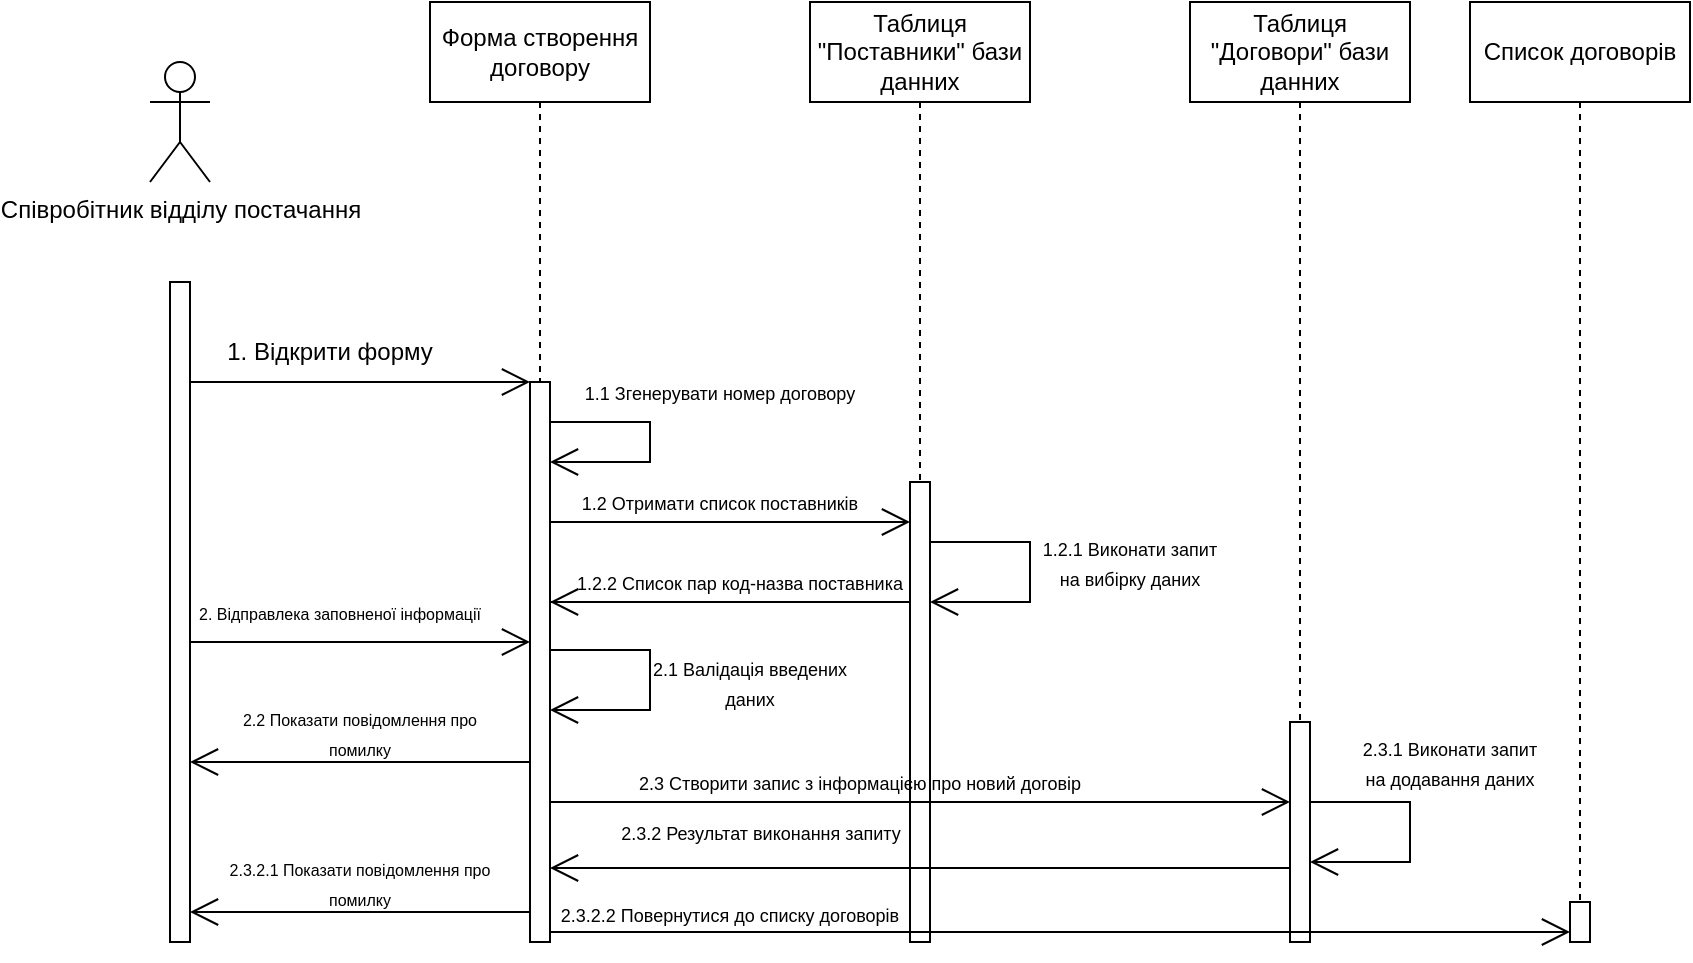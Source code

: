 <mxfile version="21.2.1" type="device">
  <diagram name="Страница 1" id="jExPNK9coFjyAaGyHoYG">
    <mxGraphModel dx="1076" dy="334" grid="1" gridSize="10" guides="1" tooltips="1" connect="1" arrows="1" fold="1" page="1" pageScale="1" pageWidth="827" pageHeight="1169" math="0" shadow="0">
      <root>
        <mxCell id="0" />
        <mxCell id="1" parent="0" />
        <mxCell id="1t0jgZ_QZ0gR7xcOCou2-1" value="" style="html=1;points=[];perimeter=orthogonalPerimeter;outlineConnect=0;targetShapes=umlLifeline;portConstraint=eastwest;newEdgeStyle={&quot;edgeStyle&quot;:&quot;elbowEdgeStyle&quot;,&quot;elbow&quot;:&quot;vertical&quot;,&quot;curved&quot;:0,&quot;rounded&quot;:0};" parent="1" vertex="1">
          <mxGeometry x="60" y="300" width="10" height="330" as="geometry" />
        </mxCell>
        <mxCell id="1t0jgZ_QZ0gR7xcOCou2-2" value="Співробітник відділу постачання" style="shape=umlActor;verticalLabelPosition=bottom;verticalAlign=top;html=1;" parent="1" vertex="1">
          <mxGeometry x="50" y="190" width="30" height="60" as="geometry" />
        </mxCell>
        <mxCell id="1t0jgZ_QZ0gR7xcOCou2-3" value="" style="html=1;points=[];perimeter=orthogonalPerimeter;outlineConnect=0;targetShapes=umlLifeline;portConstraint=eastwest;newEdgeStyle={&quot;edgeStyle&quot;:&quot;elbowEdgeStyle&quot;,&quot;elbow&quot;:&quot;vertical&quot;,&quot;curved&quot;:0,&quot;rounded&quot;:0};" parent="1" vertex="1">
          <mxGeometry x="240" y="350" width="10" height="280" as="geometry" />
        </mxCell>
        <mxCell id="1t0jgZ_QZ0gR7xcOCou2-4" value="" style="html=1;points=[];perimeter=orthogonalPerimeter;outlineConnect=0;targetShapes=umlLifeline;portConstraint=eastwest;newEdgeStyle={&quot;edgeStyle&quot;:&quot;elbowEdgeStyle&quot;,&quot;elbow&quot;:&quot;vertical&quot;,&quot;curved&quot;:0,&quot;rounded&quot;:0};" parent="1" vertex="1">
          <mxGeometry x="430" y="400" width="10" height="230" as="geometry" />
        </mxCell>
        <mxCell id="1t0jgZ_QZ0gR7xcOCou2-5" value="" style="html=1;points=[];perimeter=orthogonalPerimeter;outlineConnect=0;targetShapes=umlLifeline;portConstraint=eastwest;newEdgeStyle={&quot;edgeStyle&quot;:&quot;elbowEdgeStyle&quot;,&quot;elbow&quot;:&quot;vertical&quot;,&quot;curved&quot;:0,&quot;rounded&quot;:0};" parent="1" vertex="1">
          <mxGeometry x="620" y="520" width="10" height="110" as="geometry" />
        </mxCell>
        <mxCell id="1t0jgZ_QZ0gR7xcOCou2-6" value="" style="html=1;points=[];perimeter=orthogonalPerimeter;outlineConnect=0;targetShapes=umlLifeline;portConstraint=eastwest;newEdgeStyle={&quot;edgeStyle&quot;:&quot;elbowEdgeStyle&quot;,&quot;elbow&quot;:&quot;vertical&quot;,&quot;curved&quot;:0,&quot;rounded&quot;:0};" parent="1" vertex="1">
          <mxGeometry x="760" y="610" width="10" height="20" as="geometry" />
        </mxCell>
        <mxCell id="1t0jgZ_QZ0gR7xcOCou2-7" value="Форма створення договору" style="html=1;whiteSpace=wrap;" parent="1" vertex="1">
          <mxGeometry x="190" y="160" width="110" height="50" as="geometry" />
        </mxCell>
        <mxCell id="1t0jgZ_QZ0gR7xcOCou2-9" value="" style="endArrow=none;dashed=1;html=1;rounded=0;exitX=0.5;exitY=1;exitDx=0;exitDy=0;" parent="1" source="1t0jgZ_QZ0gR7xcOCou2-7" target="1t0jgZ_QZ0gR7xcOCou2-3" edge="1">
          <mxGeometry width="50" height="50" relative="1" as="geometry">
            <mxPoint x="240" y="310" as="sourcePoint" />
            <mxPoint x="290" y="260" as="targetPoint" />
          </mxGeometry>
        </mxCell>
        <mxCell id="1t0jgZ_QZ0gR7xcOCou2-11" value="Таблиця &quot;Поставники&quot; бази данних" style="html=1;whiteSpace=wrap;" parent="1" vertex="1">
          <mxGeometry x="380" y="160" width="110" height="50" as="geometry" />
        </mxCell>
        <mxCell id="1t0jgZ_QZ0gR7xcOCou2-12" value="" style="endArrow=none;dashed=1;html=1;rounded=0;exitX=0.5;exitY=1;exitDx=0;exitDy=0;" parent="1" source="1t0jgZ_QZ0gR7xcOCou2-11" target="1t0jgZ_QZ0gR7xcOCou2-4" edge="1">
          <mxGeometry width="50" height="50" relative="1" as="geometry">
            <mxPoint x="430" y="310" as="sourcePoint" />
            <mxPoint x="435" y="350" as="targetPoint" />
          </mxGeometry>
        </mxCell>
        <mxCell id="1t0jgZ_QZ0gR7xcOCou2-13" value="Таблиця &quot;Договори&quot; бази данних" style="html=1;whiteSpace=wrap;" parent="1" vertex="1">
          <mxGeometry x="570" y="160" width="110" height="50" as="geometry" />
        </mxCell>
        <mxCell id="1t0jgZ_QZ0gR7xcOCou2-14" value="" style="endArrow=none;dashed=1;html=1;rounded=0;exitX=0.5;exitY=1;exitDx=0;exitDy=0;" parent="1" source="1t0jgZ_QZ0gR7xcOCou2-13" target="1t0jgZ_QZ0gR7xcOCou2-5" edge="1">
          <mxGeometry width="50" height="50" relative="1" as="geometry">
            <mxPoint x="620" y="310" as="sourcePoint" />
            <mxPoint x="625" y="400" as="targetPoint" />
          </mxGeometry>
        </mxCell>
        <mxCell id="1t0jgZ_QZ0gR7xcOCou2-15" value="Список договорів" style="html=1;whiteSpace=wrap;" parent="1" vertex="1">
          <mxGeometry x="710" y="160" width="110" height="50" as="geometry" />
        </mxCell>
        <mxCell id="1t0jgZ_QZ0gR7xcOCou2-16" value="" style="endArrow=none;dashed=1;html=1;rounded=0;exitX=0.5;exitY=1;exitDx=0;exitDy=0;" parent="1" source="1t0jgZ_QZ0gR7xcOCou2-15" target="1t0jgZ_QZ0gR7xcOCou2-6" edge="1">
          <mxGeometry width="50" height="50" relative="1" as="geometry">
            <mxPoint x="760" y="310" as="sourcePoint" />
            <mxPoint x="765" y="400" as="targetPoint" />
          </mxGeometry>
        </mxCell>
        <mxCell id="1t0jgZ_QZ0gR7xcOCou2-18" value="" style="endArrow=open;endFill=1;endSize=12;html=1;rounded=0;" parent="1" source="1t0jgZ_QZ0gR7xcOCou2-1" target="1t0jgZ_QZ0gR7xcOCou2-3" edge="1">
          <mxGeometry width="160" relative="1" as="geometry">
            <mxPoint x="70" y="380" as="sourcePoint" />
            <mxPoint x="220" y="380" as="targetPoint" />
            <Array as="points">
              <mxPoint x="140" y="350" />
            </Array>
          </mxGeometry>
        </mxCell>
        <mxCell id="1t0jgZ_QZ0gR7xcOCou2-19" value="1. Відкрити форму" style="text;html=1;strokeColor=none;fillColor=none;align=center;verticalAlign=middle;whiteSpace=wrap;rounded=0;" parent="1" vertex="1">
          <mxGeometry x="70" y="320" width="140" height="30" as="geometry" />
        </mxCell>
        <mxCell id="1t0jgZ_QZ0gR7xcOCou2-20" value="" style="endArrow=open;endFill=1;endSize=12;html=1;rounded=0;" parent="1" target="1t0jgZ_QZ0gR7xcOCou2-3" edge="1">
          <mxGeometry width="160" relative="1" as="geometry">
            <mxPoint x="250" y="370" as="sourcePoint" />
            <mxPoint x="340" y="420" as="targetPoint" />
            <Array as="points">
              <mxPoint x="300" y="370" />
              <mxPoint x="300" y="390" />
              <mxPoint x="280" y="390" />
            </Array>
          </mxGeometry>
        </mxCell>
        <mxCell id="1t0jgZ_QZ0gR7xcOCou2-21" value="" style="endArrow=open;endFill=1;endSize=12;html=1;rounded=0;" parent="1" edge="1">
          <mxGeometry width="160" relative="1" as="geometry">
            <mxPoint x="70" y="480" as="sourcePoint" />
            <mxPoint x="240" y="480" as="targetPoint" />
            <Array as="points">
              <mxPoint x="140" y="480" />
            </Array>
          </mxGeometry>
        </mxCell>
        <mxCell id="1t0jgZ_QZ0gR7xcOCou2-22" value="&lt;font style=&quot;font-size: 8px;&quot;&gt;2. Відправлека заповненої інформації&lt;/font&gt;" style="text;html=1;strokeColor=none;fillColor=none;align=center;verticalAlign=middle;whiteSpace=wrap;rounded=0;" parent="1" vertex="1">
          <mxGeometry x="70" y="450" width="150" height="30" as="geometry" />
        </mxCell>
        <mxCell id="1t0jgZ_QZ0gR7xcOCou2-23" value="" style="endArrow=open;endFill=1;endSize=12;html=1;rounded=0;" parent="1" edge="1">
          <mxGeometry width="160" relative="1" as="geometry">
            <mxPoint x="440" y="430" as="sourcePoint" />
            <mxPoint x="440" y="460" as="targetPoint" />
            <Array as="points">
              <mxPoint x="490" y="430" />
              <mxPoint x="490" y="460" />
            </Array>
          </mxGeometry>
        </mxCell>
        <mxCell id="1t0jgZ_QZ0gR7xcOCou2-24" value="" style="endArrow=open;endFill=1;endSize=12;html=1;rounded=0;" parent="1" source="1t0jgZ_QZ0gR7xcOCou2-3" edge="1">
          <mxGeometry width="160" relative="1" as="geometry">
            <mxPoint x="300" y="420" as="sourcePoint" />
            <mxPoint x="430" y="420" as="targetPoint" />
          </mxGeometry>
        </mxCell>
        <mxCell id="1t0jgZ_QZ0gR7xcOCou2-26" value="&lt;font style=&quot;font-size: 9px;&quot;&gt;1.1 Згенерувати номер договору&lt;/font&gt;" style="text;html=1;strokeColor=none;fillColor=none;align=center;verticalAlign=middle;whiteSpace=wrap;rounded=0;" parent="1" vertex="1">
          <mxGeometry x="250" y="340" width="170" height="30" as="geometry" />
        </mxCell>
        <mxCell id="1t0jgZ_QZ0gR7xcOCou2-27" value="&lt;font style=&quot;font-size: 9px;&quot;&gt;1.2 Отримати список поставників&lt;/font&gt;" style="text;html=1;strokeColor=none;fillColor=none;align=center;verticalAlign=middle;whiteSpace=wrap;rounded=0;" parent="1" vertex="1">
          <mxGeometry x="250" y="400" width="170" height="20" as="geometry" />
        </mxCell>
        <mxCell id="1t0jgZ_QZ0gR7xcOCou2-28" value="" style="endArrow=open;endFill=1;endSize=12;html=1;rounded=0;" parent="1" edge="1">
          <mxGeometry width="160" relative="1" as="geometry">
            <mxPoint x="250" y="484" as="sourcePoint" />
            <mxPoint x="250" y="514" as="targetPoint" />
            <Array as="points">
              <mxPoint x="300" y="484" />
              <mxPoint x="300" y="514" />
            </Array>
          </mxGeometry>
        </mxCell>
        <mxCell id="nUIhK4x8enayX2qYagXD-1" value="" style="endArrow=open;endFill=1;endSize=12;html=1;rounded=0;" edge="1" parent="1" source="1t0jgZ_QZ0gR7xcOCou2-3" target="1t0jgZ_QZ0gR7xcOCou2-1">
          <mxGeometry width="160" relative="1" as="geometry">
            <mxPoint x="70" y="540" as="sourcePoint" />
            <mxPoint x="240" y="540" as="targetPoint" />
            <Array as="points">
              <mxPoint x="140" y="540" />
            </Array>
          </mxGeometry>
        </mxCell>
        <mxCell id="nUIhK4x8enayX2qYagXD-2" value="&lt;font style=&quot;font-size: 8px;&quot;&gt;2.2 Показати повідомлення про помилку&lt;/font&gt;" style="text;html=1;strokeColor=none;fillColor=none;align=center;verticalAlign=middle;whiteSpace=wrap;rounded=0;" vertex="1" parent="1">
          <mxGeometry x="80" y="510" width="150" height="30" as="geometry" />
        </mxCell>
        <mxCell id="nUIhK4x8enayX2qYagXD-3" value="" style="endArrow=open;endFill=1;endSize=12;html=1;rounded=0;" edge="1" parent="1">
          <mxGeometry width="160" relative="1" as="geometry">
            <mxPoint x="240" y="615" as="sourcePoint" />
            <mxPoint x="70" y="615" as="targetPoint" />
            <Array as="points">
              <mxPoint x="140" y="615" />
            </Array>
          </mxGeometry>
        </mxCell>
        <mxCell id="nUIhK4x8enayX2qYagXD-4" value="&lt;font style=&quot;font-size: 8px;&quot;&gt;2.3.2.1 Показати повідомлення про помилку&lt;/font&gt;" style="text;html=1;strokeColor=none;fillColor=none;align=center;verticalAlign=middle;whiteSpace=wrap;rounded=0;" vertex="1" parent="1">
          <mxGeometry x="80" y="585" width="150" height="30" as="geometry" />
        </mxCell>
        <mxCell id="nUIhK4x8enayX2qYagXD-6" value="" style="endArrow=open;endFill=1;endSize=12;html=1;rounded=0;" edge="1" parent="1" target="1t0jgZ_QZ0gR7xcOCou2-3">
          <mxGeometry width="160" relative="1" as="geometry">
            <mxPoint x="250" y="460" as="sourcePoint" />
            <mxPoint x="430" y="460" as="targetPoint" />
            <Array as="points">
              <mxPoint x="430" y="460" />
            </Array>
          </mxGeometry>
        </mxCell>
        <mxCell id="nUIhK4x8enayX2qYagXD-7" value="&lt;font style=&quot;font-size: 9px;&quot;&gt;1.2.2 Список пар код-назва поставника&lt;/font&gt;" style="text;html=1;strokeColor=none;fillColor=none;align=center;verticalAlign=middle;whiteSpace=wrap;rounded=0;" vertex="1" parent="1">
          <mxGeometry x="260" y="440" width="170" height="20" as="geometry" />
        </mxCell>
        <mxCell id="nUIhK4x8enayX2qYagXD-9" value="&lt;font style=&quot;font-size: 9px;&quot;&gt;1.2.1 Виконати запит на вибірку даних&lt;/font&gt;" style="text;html=1;strokeColor=none;fillColor=none;align=center;verticalAlign=middle;whiteSpace=wrap;rounded=0;" vertex="1" parent="1">
          <mxGeometry x="490" y="430" width="100" height="20" as="geometry" />
        </mxCell>
        <mxCell id="nUIhK4x8enayX2qYagXD-10" value="&lt;font style=&quot;font-size: 9px;&quot;&gt;2.1 Валідація введених даних&lt;/font&gt;" style="text;html=1;strokeColor=none;fillColor=none;align=center;verticalAlign=middle;whiteSpace=wrap;rounded=0;" vertex="1" parent="1">
          <mxGeometry x="300" y="490" width="100" height="20" as="geometry" />
        </mxCell>
        <mxCell id="nUIhK4x8enayX2qYagXD-11" value="" style="endArrow=open;endFill=1;endSize=12;html=1;rounded=0;" edge="1" parent="1" target="1t0jgZ_QZ0gR7xcOCou2-5">
          <mxGeometry width="160" relative="1" as="geometry">
            <mxPoint x="250" y="560" as="sourcePoint" />
            <mxPoint x="430" y="560" as="targetPoint" />
          </mxGeometry>
        </mxCell>
        <mxCell id="nUIhK4x8enayX2qYagXD-12" value="&lt;font style=&quot;font-size: 9px;&quot;&gt;2.3 Створити запис з інформацією про новий договір&lt;/font&gt;" style="text;html=1;strokeColor=none;fillColor=none;align=center;verticalAlign=middle;whiteSpace=wrap;rounded=0;" vertex="1" parent="1">
          <mxGeometry x="250" y="540" width="310" height="20" as="geometry" />
        </mxCell>
        <mxCell id="nUIhK4x8enayX2qYagXD-13" value="" style="endArrow=open;endFill=1;endSize=12;html=1;rounded=0;" edge="1" parent="1">
          <mxGeometry width="160" relative="1" as="geometry">
            <mxPoint x="630" y="560" as="sourcePoint" />
            <mxPoint x="630" y="590" as="targetPoint" />
            <Array as="points">
              <mxPoint x="680" y="560" />
              <mxPoint x="680" y="590" />
            </Array>
          </mxGeometry>
        </mxCell>
        <mxCell id="nUIhK4x8enayX2qYagXD-14" value="&lt;font style=&quot;font-size: 9px;&quot;&gt;2.3.1 Виконати запит на додавання даних&lt;/font&gt;" style="text;html=1;strokeColor=none;fillColor=none;align=center;verticalAlign=middle;whiteSpace=wrap;rounded=0;" vertex="1" parent="1">
          <mxGeometry x="650" y="530" width="100" height="20" as="geometry" />
        </mxCell>
        <mxCell id="nUIhK4x8enayX2qYagXD-15" value="" style="endArrow=open;endFill=1;endSize=12;html=1;rounded=0;" edge="1" parent="1">
          <mxGeometry width="160" relative="1" as="geometry">
            <mxPoint x="620" y="593" as="sourcePoint" />
            <mxPoint x="250" y="593" as="targetPoint" />
            <Array as="points">
              <mxPoint x="460" y="593" />
              <mxPoint x="320" y="593" />
              <mxPoint x="300" y="593" />
            </Array>
          </mxGeometry>
        </mxCell>
        <mxCell id="nUIhK4x8enayX2qYagXD-16" value="&lt;font style=&quot;font-size: 9px;&quot;&gt;2.3.2 Результат виконання запиту&lt;/font&gt;" style="text;html=1;strokeColor=none;fillColor=none;align=center;verticalAlign=middle;whiteSpace=wrap;rounded=0;" vertex="1" parent="1">
          <mxGeometry x="260" y="565" width="191" height="20" as="geometry" />
        </mxCell>
        <mxCell id="nUIhK4x8enayX2qYagXD-17" value="" style="endArrow=open;endFill=1;endSize=12;html=1;rounded=0;" edge="1" parent="1" target="1t0jgZ_QZ0gR7xcOCou2-6">
          <mxGeometry width="160" relative="1" as="geometry">
            <mxPoint x="250" y="625" as="sourcePoint" />
            <mxPoint x="620" y="625" as="targetPoint" />
          </mxGeometry>
        </mxCell>
        <mxCell id="nUIhK4x8enayX2qYagXD-18" value="&lt;font style=&quot;font-size: 9px;&quot;&gt;2.3.2.2 Повернутися до списку договорів&lt;/font&gt;" style="text;html=1;strokeColor=none;fillColor=none;align=center;verticalAlign=middle;whiteSpace=wrap;rounded=0;" vertex="1" parent="1">
          <mxGeometry x="250" y="606" width="180" height="20" as="geometry" />
        </mxCell>
      </root>
    </mxGraphModel>
  </diagram>
</mxfile>
